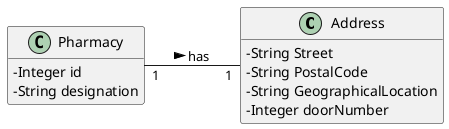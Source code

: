 @startuml
skinparam classAttributeIconSize 0
hide methods
left to right direction

class Address {
    -String Street
    -String PostalCode
    -String GeographicalLocation
    -Integer doorNumber
}

class Pharmacy {
    -Integer id
    -String designation
}

/'------------------------------------------------------------------------------------ '/

Pharmacy "1" -- "1" Address: has >

@enduml